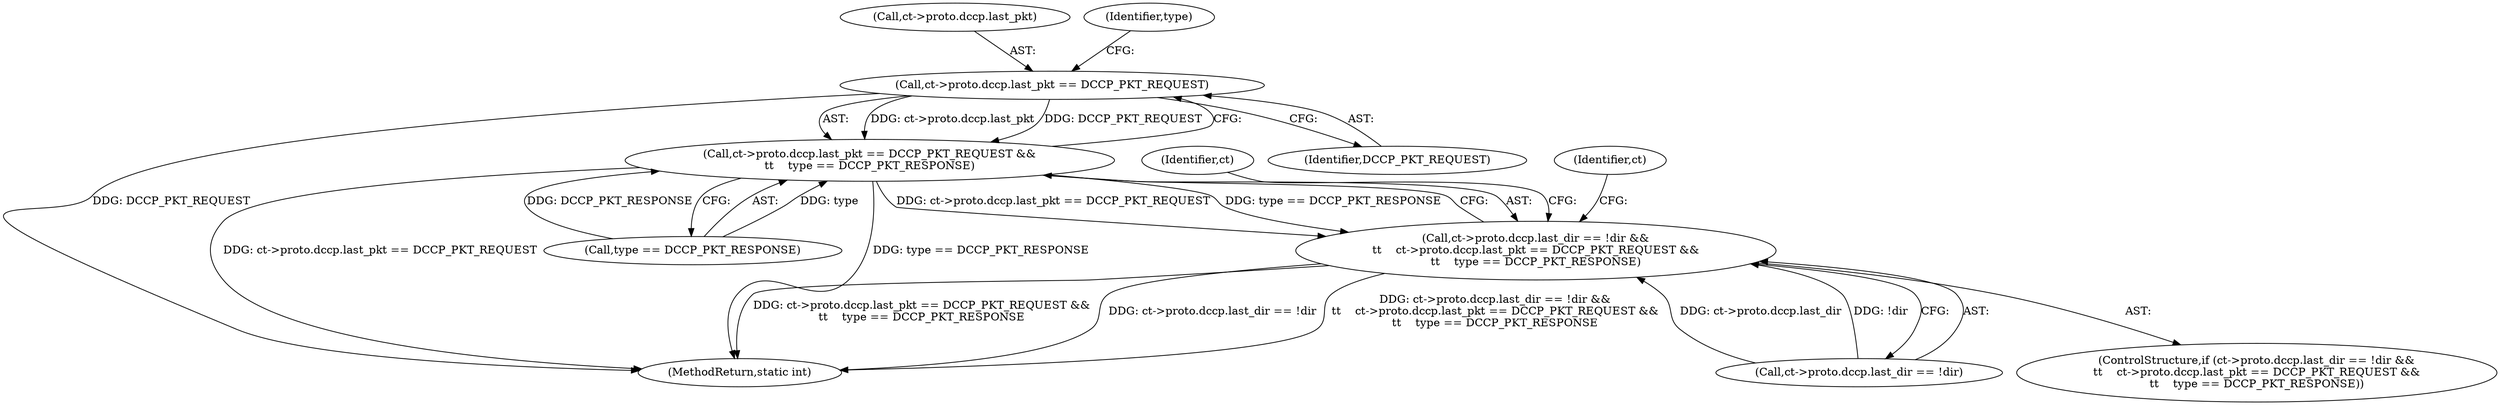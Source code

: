 digraph "0_linux_b22f5126a24b3b2f15448c3f2a254fc10cbc2b92_1@pointer" {
"1000293" [label="(Call,ct->proto.dccp.last_pkt == DCCP_PKT_REQUEST)"];
"1000292" [label="(Call,ct->proto.dccp.last_pkt == DCCP_PKT_REQUEST &&\n\t\t    type == DCCP_PKT_RESPONSE)"];
"1000281" [label="(Call,ct->proto.dccp.last_dir == !dir &&\n\t\t    ct->proto.dccp.last_pkt == DCCP_PKT_REQUEST &&\n\t\t    type == DCCP_PKT_RESPONSE)"];
"1000347" [label="(Identifier,ct)"];
"1000301" [label="(Identifier,DCCP_PKT_REQUEST)"];
"1000281" [label="(Call,ct->proto.dccp.last_dir == !dir &&\n\t\t    ct->proto.dccp.last_pkt == DCCP_PKT_REQUEST &&\n\t\t    type == DCCP_PKT_RESPONSE)"];
"1000451" [label="(MethodReturn,static int)"];
"1000280" [label="(ControlStructure,if (ct->proto.dccp.last_dir == !dir &&\n\t\t    ct->proto.dccp.last_pkt == DCCP_PKT_REQUEST &&\n\t\t    type == DCCP_PKT_RESPONSE))"];
"1000292" [label="(Call,ct->proto.dccp.last_pkt == DCCP_PKT_REQUEST &&\n\t\t    type == DCCP_PKT_RESPONSE)"];
"1000282" [label="(Call,ct->proto.dccp.last_dir == !dir)"];
"1000294" [label="(Call,ct->proto.dccp.last_pkt)"];
"1000293" [label="(Call,ct->proto.dccp.last_pkt == DCCP_PKT_REQUEST)"];
"1000311" [label="(Identifier,ct)"];
"1000302" [label="(Call,type == DCCP_PKT_RESPONSE)"];
"1000303" [label="(Identifier,type)"];
"1000293" -> "1000292"  [label="AST: "];
"1000293" -> "1000301"  [label="CFG: "];
"1000294" -> "1000293"  [label="AST: "];
"1000301" -> "1000293"  [label="AST: "];
"1000303" -> "1000293"  [label="CFG: "];
"1000292" -> "1000293"  [label="CFG: "];
"1000293" -> "1000451"  [label="DDG: DCCP_PKT_REQUEST"];
"1000293" -> "1000292"  [label="DDG: ct->proto.dccp.last_pkt"];
"1000293" -> "1000292"  [label="DDG: DCCP_PKT_REQUEST"];
"1000292" -> "1000281"  [label="AST: "];
"1000292" -> "1000302"  [label="CFG: "];
"1000302" -> "1000292"  [label="AST: "];
"1000281" -> "1000292"  [label="CFG: "];
"1000292" -> "1000451"  [label="DDG: ct->proto.dccp.last_pkt == DCCP_PKT_REQUEST"];
"1000292" -> "1000451"  [label="DDG: type == DCCP_PKT_RESPONSE"];
"1000292" -> "1000281"  [label="DDG: ct->proto.dccp.last_pkt == DCCP_PKT_REQUEST"];
"1000292" -> "1000281"  [label="DDG: type == DCCP_PKT_RESPONSE"];
"1000302" -> "1000292"  [label="DDG: type"];
"1000302" -> "1000292"  [label="DDG: DCCP_PKT_RESPONSE"];
"1000281" -> "1000280"  [label="AST: "];
"1000281" -> "1000282"  [label="CFG: "];
"1000282" -> "1000281"  [label="AST: "];
"1000311" -> "1000281"  [label="CFG: "];
"1000347" -> "1000281"  [label="CFG: "];
"1000281" -> "1000451"  [label="DDG: ct->proto.dccp.last_pkt == DCCP_PKT_REQUEST &&\n\t\t    type == DCCP_PKT_RESPONSE"];
"1000281" -> "1000451"  [label="DDG: ct->proto.dccp.last_dir == !dir"];
"1000281" -> "1000451"  [label="DDG: ct->proto.dccp.last_dir == !dir &&\n\t\t    ct->proto.dccp.last_pkt == DCCP_PKT_REQUEST &&\n\t\t    type == DCCP_PKT_RESPONSE"];
"1000282" -> "1000281"  [label="DDG: ct->proto.dccp.last_dir"];
"1000282" -> "1000281"  [label="DDG: !dir"];
}
